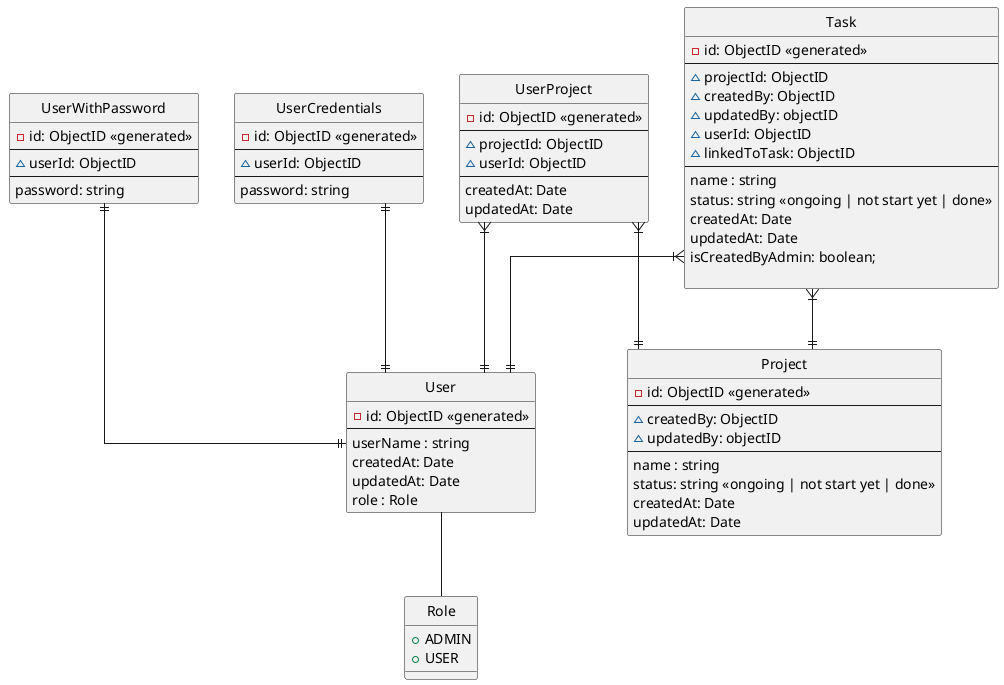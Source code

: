 @startuml Todo
' hide the spot
hide circle

' avoid problems with angled crows feet
skinparam linetype ortho

entity "User" as user {
    -id: ObjectID <<generated>>
    --
    userName : string
    createdAt: Date
    updatedAt: Date
    role : Role
}


entity "Project" as project {
    -id: ObjectID <<generated>>
    --
    ~ createdBy: ObjectID
    ~ updatedBy: objectID
    --
    name : string
    status: string <<ongoing | not start yet | done>>
    createdAt: Date
    updatedAt: Date
}


entity "UserProject" as userproject {
    -id: ObjectID <<generated>>
    --
    ~ projectId: ObjectID
    ~ userId: ObjectID
    --
    createdAt: Date
    updatedAt: Date
}

entity "UserWithPassword" as userwithpassword {
    -id: ObjectID <<generated>>
    --
    ~ userId: ObjectID
    --
    password: string
}

entity "UserCredentials" as usercredentials {
    -id: ObjectID <<generated>>
    --
    ~ userId: ObjectID
    --
    password: string
}

entity "Task" as task {
    -id: ObjectID <<generated>>
    --
    ~ projectId: ObjectID
    ~ createdBy: ObjectID
    ~ updatedBy: objectID
    ~ userId: ObjectID
    ~ linkedToTask: ObjectID
    --
    name : string
    status: string <<ongoing | not start yet | done>>
    createdAt: Date
    updatedAt: Date
    isCreatedByAdmin: boolean;

}

enum Role {
    + ADMIN
    + USER
}

userproject }|--|| user
userproject }|--|| project

task }|--|| project
task }|--|| user

user -- Role

usercredentials ||--|| user
userwithpassword ||--|| user

@enduml
